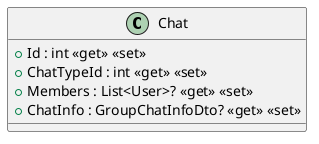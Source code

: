@startuml
class Chat {
    + Id : int <<get>> <<set>>
    + ChatTypeId : int <<get>> <<set>>
    + Members : List<User>? <<get>> <<set>>
    + ChatInfo : GroupChatInfoDto? <<get>> <<set>>
}
@enduml
